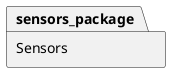 @startuml
'https://plantuml.com/class-diagram

'left to right direction

package sensors_package as "Sensors" {

}

@enduml
